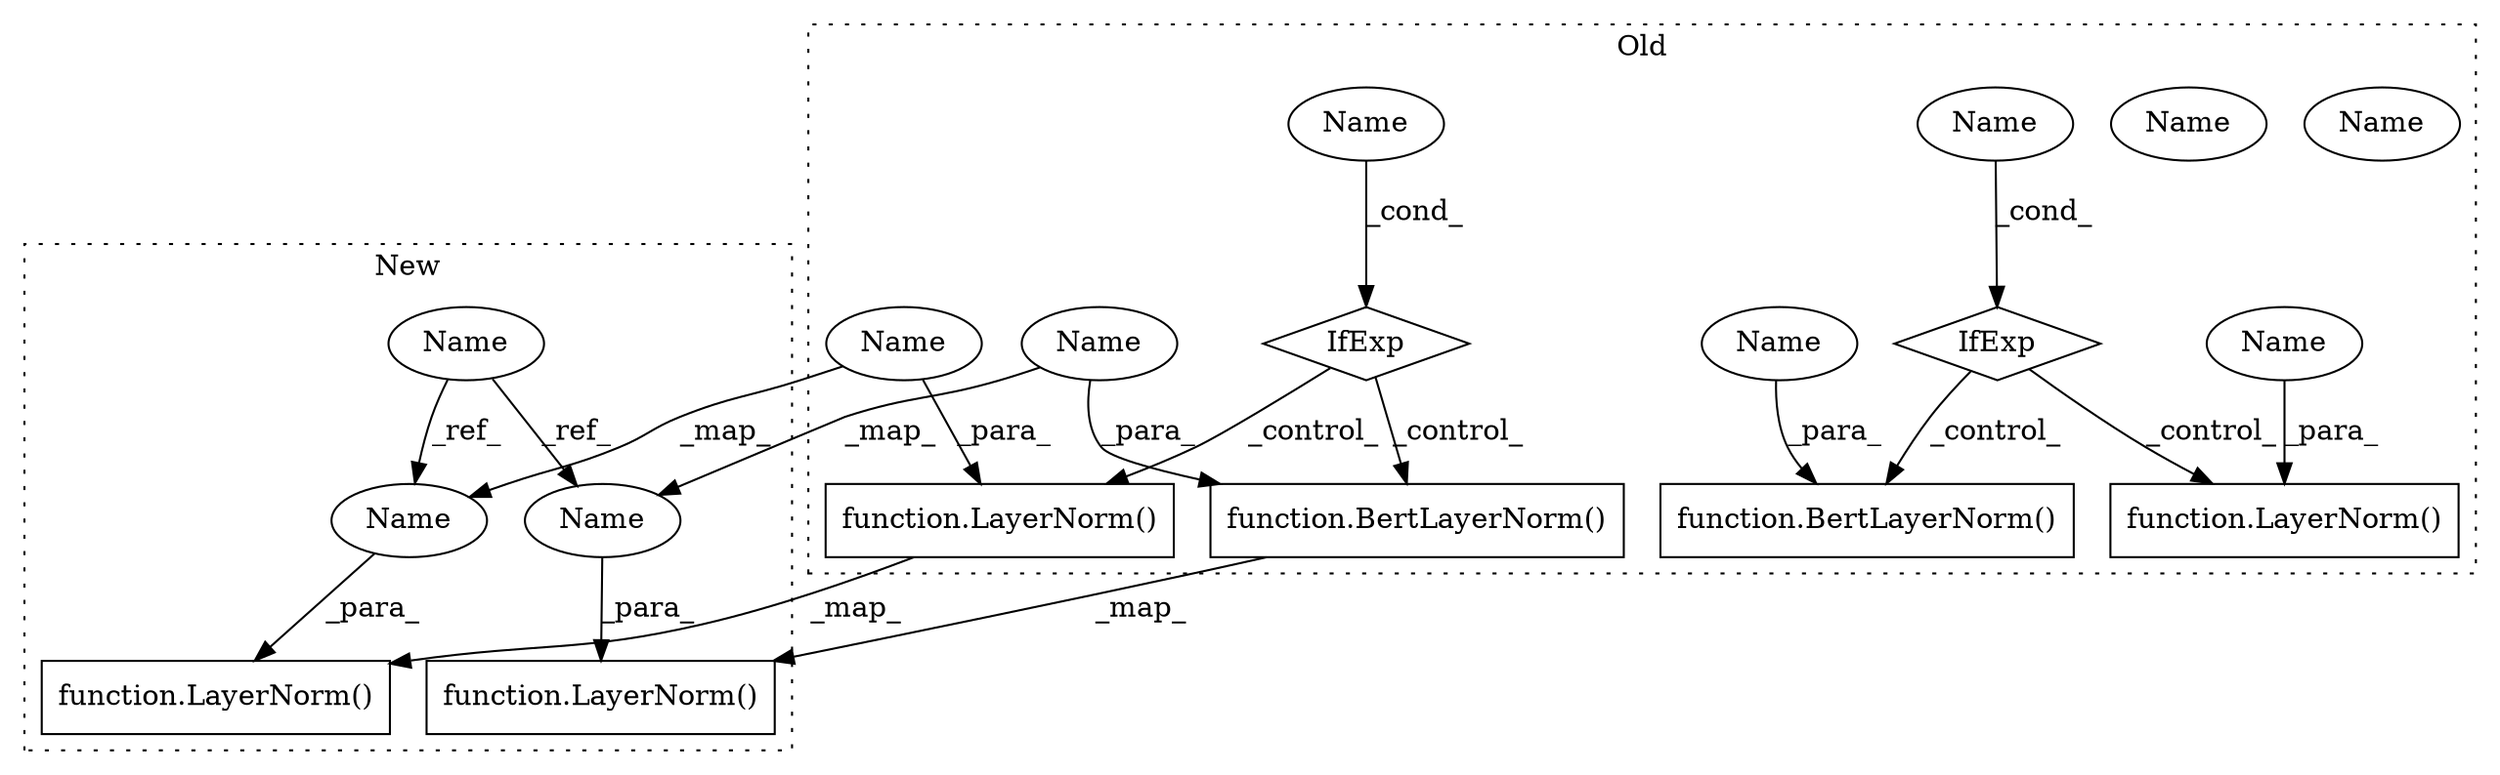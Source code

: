digraph G {
subgraph cluster0 {
1 [label="function.LayerNorm()" a="75" s="2354,2382" l="10,12" shape="box"];
3 [label="function.BertLayerNorm()" a="75" s="1877,1909" l="14,1" shape="box"];
5 [label="IfExp" a="51" s="1910,1945" l="16,18" shape="diamond"];
6 [label="function.BertLayerNorm()" a="75" s="2268,2300" l="14,1" shape="box"];
8 [label="IfExp" a="51" s="2301,2336" l="16,18" shape="diamond"];
9 [label="function.LayerNorm()" a="75" s="1963,1991" l="10,12" shape="box"];
10 [label="Name" a="87" s="1926" l="19" shape="ellipse"];
11 [label="Name" a="87" s="2317" l="19" shape="ellipse"];
14 [label="Name" a="87" s="2364" l="18" shape="ellipse"];
15 [label="Name" a="87" s="2282" l="18" shape="ellipse"];
16 [label="Name" a="87" s="1973" l="18" shape="ellipse"];
17 [label="Name" a="87" s="1891" l="18" shape="ellipse"];
18 [label="Name" a="87" s="2317" l="19" shape="ellipse"];
19 [label="Name" a="87" s="1926" l="19" shape="ellipse"];
label = "Old";
style="dotted";
}
subgraph cluster1 {
2 [label="function.LayerNorm()" a="75" s="1884,1912" l="10,1" shape="box"];
4 [label="Name" a="87" s="1062" l="18" shape="ellipse"];
7 [label="function.LayerNorm()" a="75" s="1614,1642" l="10,1" shape="box"];
12 [label="Name" a="87" s="1894" l="18" shape="ellipse"];
13 [label="Name" a="87" s="1624" l="18" shape="ellipse"];
label = "New";
style="dotted";
}
1 -> 2 [label="_map_"];
4 -> 13 [label="_ref_"];
4 -> 12 [label="_ref_"];
5 -> 3 [label="_control_"];
5 -> 9 [label="_control_"];
6 -> 7 [label="_map_"];
8 -> 6 [label="_control_"];
8 -> 1 [label="_control_"];
12 -> 2 [label="_para_"];
13 -> 7 [label="_para_"];
14 -> 1 [label="_para_"];
14 -> 12 [label="_map_"];
15 -> 6 [label="_para_"];
15 -> 13 [label="_map_"];
16 -> 9 [label="_para_"];
17 -> 3 [label="_para_"];
18 -> 8 [label="_cond_"];
19 -> 5 [label="_cond_"];
}